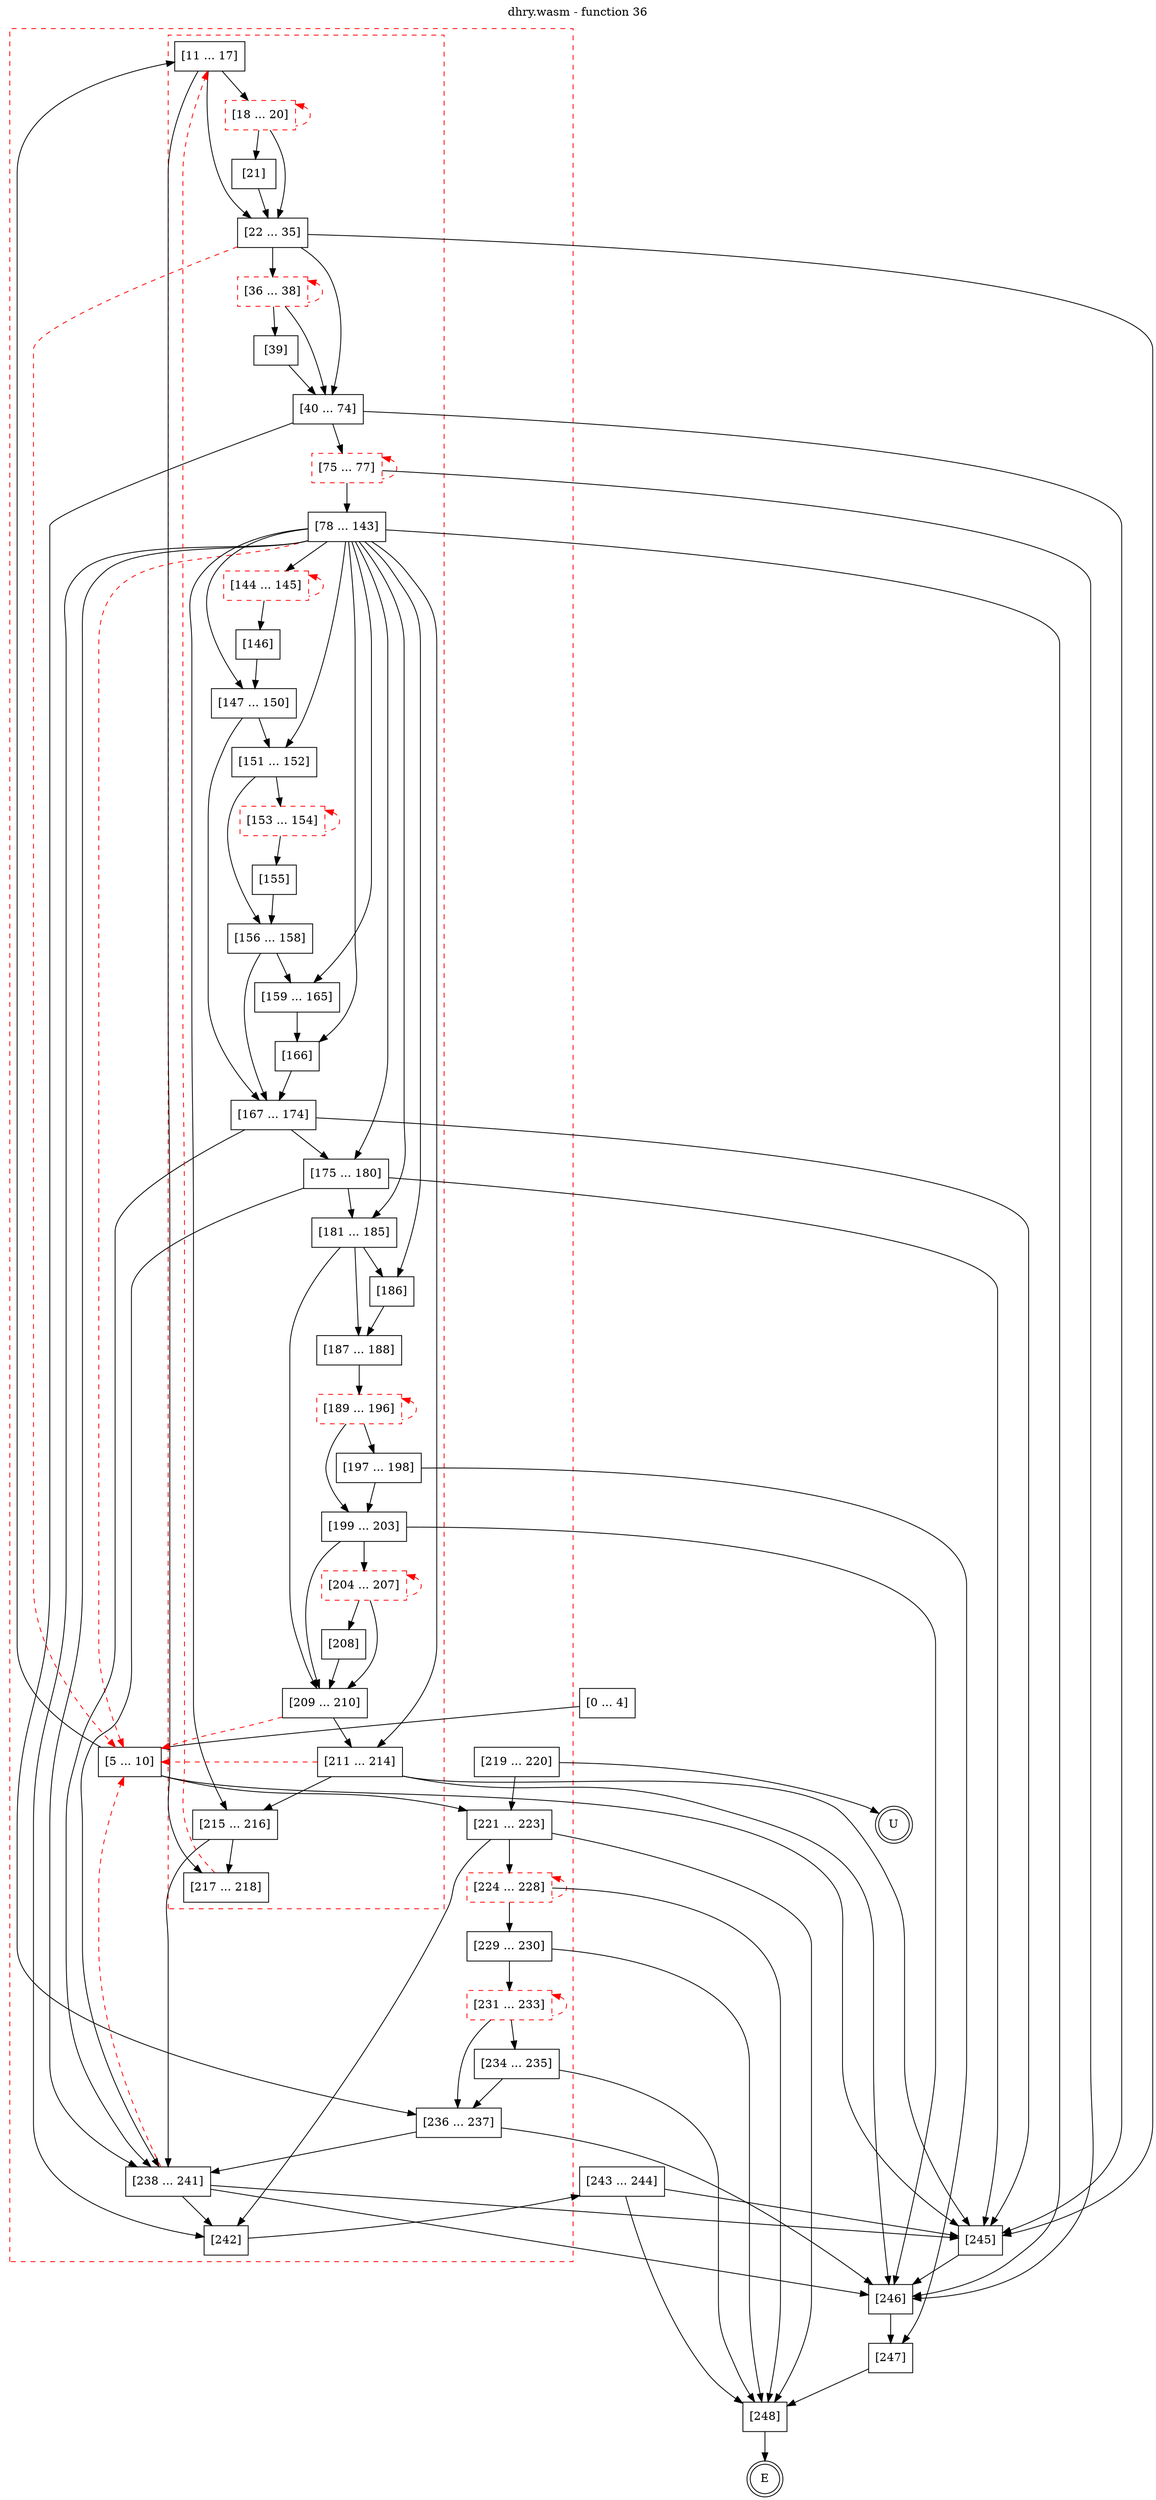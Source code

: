 digraph finite_state_machine {
    label = "dhry.wasm - function 36"
    labelloc =  t
    labelfontsize = 16
    labelfontcolor = black
    labelfontname = "Helvetica"
    node [shape = doublecircle]; E U ;
    node [shape = box];
    node [shape=box, color=black, style=solid] 0[label="[0 ... 4]"]
    subgraph cluster_5{
    label = "";
    style = dashed color = red;
    node [shape=box, color=black, style=solid] 5[label="[5 ... 10]"]
    subgraph cluster_11{
    label = "";
    style = dashed color = red;
    node [shape=box, color=black, style=solid] 11[label="[11 ... 17]"]
    node [shape=box, color=red, style=dashed] 18[label="[18 ... 20]"]
    node [shape=box, color=black, style=solid] 21[label="[21]"]
    node [shape=box, color=black, style=solid] 22[label="[22 ... 35]"]
    node [shape=box, color=red, style=dashed] 36[label="[36 ... 38]"]
    node [shape=box, color=black, style=solid] 39[label="[39]"]
    node [shape=box, color=black, style=solid] 40[label="[40 ... 74]"]
    node [shape=box, color=red, style=dashed] 75[label="[75 ... 77]"]
    node [shape=box, color=black, style=solid] 78[label="[78 ... 143]"]
    node [shape=box, color=red, style=dashed] 144[label="[144 ... 145]"]
    node [shape=box, color=black, style=solid] 146[label="[146]"]
    node [shape=box, color=black, style=solid] 147[label="[147 ... 150]"]
    node [shape=box, color=black, style=solid] 151[label="[151 ... 152]"]
    node [shape=box, color=red, style=dashed] 153[label="[153 ... 154]"]
    node [shape=box, color=black, style=solid] 155[label="[155]"]
    node [shape=box, color=black, style=solid] 156[label="[156 ... 158]"]
    node [shape=box, color=black, style=solid] 159[label="[159 ... 165]"]
    node [shape=box, color=black, style=solid] 166[label="[166]"]
    node [shape=box, color=black, style=solid] 167[label="[167 ... 174]"]
    node [shape=box, color=black, style=solid] 175[label="[175 ... 180]"]
    node [shape=box, color=black, style=solid] 181[label="[181 ... 185]"]
    node [shape=box, color=black, style=solid] 186[label="[186]"]
    node [shape=box, color=black, style=solid] 187[label="[187 ... 188]"]
    node [shape=box, color=red, style=dashed] 189[label="[189 ... 196]"]
    node [shape=box, color=black, style=solid] 197[label="[197 ... 198]"]
    node [shape=box, color=black, style=solid] 199[label="[199 ... 203]"]
    node [shape=box, color=red, style=dashed] 204[label="[204 ... 207]"]
    node [shape=box, color=black, style=solid] 208[label="[208]"]
    node [shape=box, color=black, style=solid] 209[label="[209 ... 210]"]
    node [shape=box, color=black, style=solid] 211[label="[211 ... 214]"]
    node [shape=box, color=black, style=solid] 215[label="[215 ... 216]"]
    node [shape=box, color=black, style=solid] 217[label="[217 ... 218]"]
    }
    node [shape=box, color=black, style=solid] 219[label="[219 ... 220]"]
    node [shape=box, color=black, style=solid] 221[label="[221 ... 223]"]
    node [shape=box, color=red, style=dashed] 224[label="[224 ... 228]"]
    node [shape=box, color=black, style=solid] 229[label="[229 ... 230]"]
    node [shape=box, color=red, style=dashed] 231[label="[231 ... 233]"]
    node [shape=box, color=black, style=solid] 234[label="[234 ... 235]"]
    node [shape=box, color=black, style=solid] 236[label="[236 ... 237]"]
    node [shape=box, color=black, style=solid] 238[label="[238 ... 241]"]
    node [shape=box, color=black, style=solid] 242[label="[242]"]
    }
    node [shape=box, color=black, style=solid] 243[label="[243 ... 244]"]
    node [shape=box, color=black, style=solid] 245[label="[245]"]
    node [shape=box, color=black, style=solid] 246[label="[246]"]
    node [shape=box, color=black, style=solid] 247[label="[247]"]
    node [shape=box, color=black, style=solid] 248[label="[248]"]
    node [shape=box, color=black, style=solid] U[label="U"]
    0 -> 5;
    5 -> 11;
    5 -> 221;
    5 -> 245;
    11 -> 18;
    11 -> 22;
    11 -> 217;
    18 -> 21;
    18 -> 22;
    18 -> 18[style="dashed" color="red" dir=back];
    21 -> 22;
    22 -> 5[style="dashed" color="red"];
    22 -> 36;
    22 -> 40;
    22 -> 245;
    36 -> 39;
    36 -> 40;
    36 -> 36[style="dashed" color="red" dir=back];
    39 -> 40;
    40 -> 75;
    40 -> 236;
    40 -> 245;
    75 -> 78;
    75 -> 246;
    75 -> 75[style="dashed" color="red" dir=back];
    78 -> 5[style="dashed" color="red"];
    78 -> 144;
    78 -> 147;
    78 -> 151;
    78 -> 159;
    78 -> 166;
    78 -> 175;
    78 -> 181;
    78 -> 186;
    78 -> 211;
    78 -> 215;
    78 -> 238;
    78 -> 242;
    78 -> 246;
    144 -> 146;
    144 -> 144[style="dashed" color="red" dir=back];
    146 -> 147;
    147 -> 151;
    147 -> 167;
    151 -> 153;
    151 -> 156;
    153 -> 155;
    153 -> 153[style="dashed" color="red" dir=back];
    155 -> 156;
    156 -> 159;
    156 -> 167;
    159 -> 166;
    166 -> 167;
    167 -> 175;
    167 -> 238;
    167 -> 245;
    175 -> 181;
    175 -> 238;
    175 -> 245;
    181 -> 186;
    181 -> 187;
    181 -> 209;
    186 -> 187;
    187 -> 189;
    189 -> 197;
    189 -> 199;
    189 -> 189[style="dashed" color="red" dir=back];
    197 -> 199;
    197 -> 247;
    199 -> 204;
    199 -> 209;
    199 -> 246;
    204 -> 208;
    204 -> 209;
    204 -> 204[style="dashed" color="red" dir=back];
    208 -> 209;
    209 -> 5[style="dashed" color="red"];
    209 -> 211;
    211 -> 5[style="dashed" color="red"];
    211 -> 215;
    211 -> 245;
    211 -> 246;
    215 -> 217;
    215 -> 238;
    217 -> 11[style="dashed" color="red"];
    219 -> 221;
    219 -> U;
    221 -> 224;
    221 -> 242;
    221 -> 248;
    224 -> 229;
    224 -> 248;
    224 -> 224[style="dashed" color="red" dir=back];
    229 -> 231;
    229 -> 248;
    231 -> 234;
    231 -> 236;
    231 -> 231[style="dashed" color="red" dir=back];
    234 -> 236;
    234 -> 248;
    236 -> 238;
    236 -> 246;
    238 -> 5[style="dashed" color="red"];
    238 -> 242;
    238 -> 245;
    238 -> 246;
    242 -> 243;
    243 -> 245;
    243 -> 248;
    245 -> 246;
    246 -> 247;
    247 -> 248;
    248 -> E;
}
